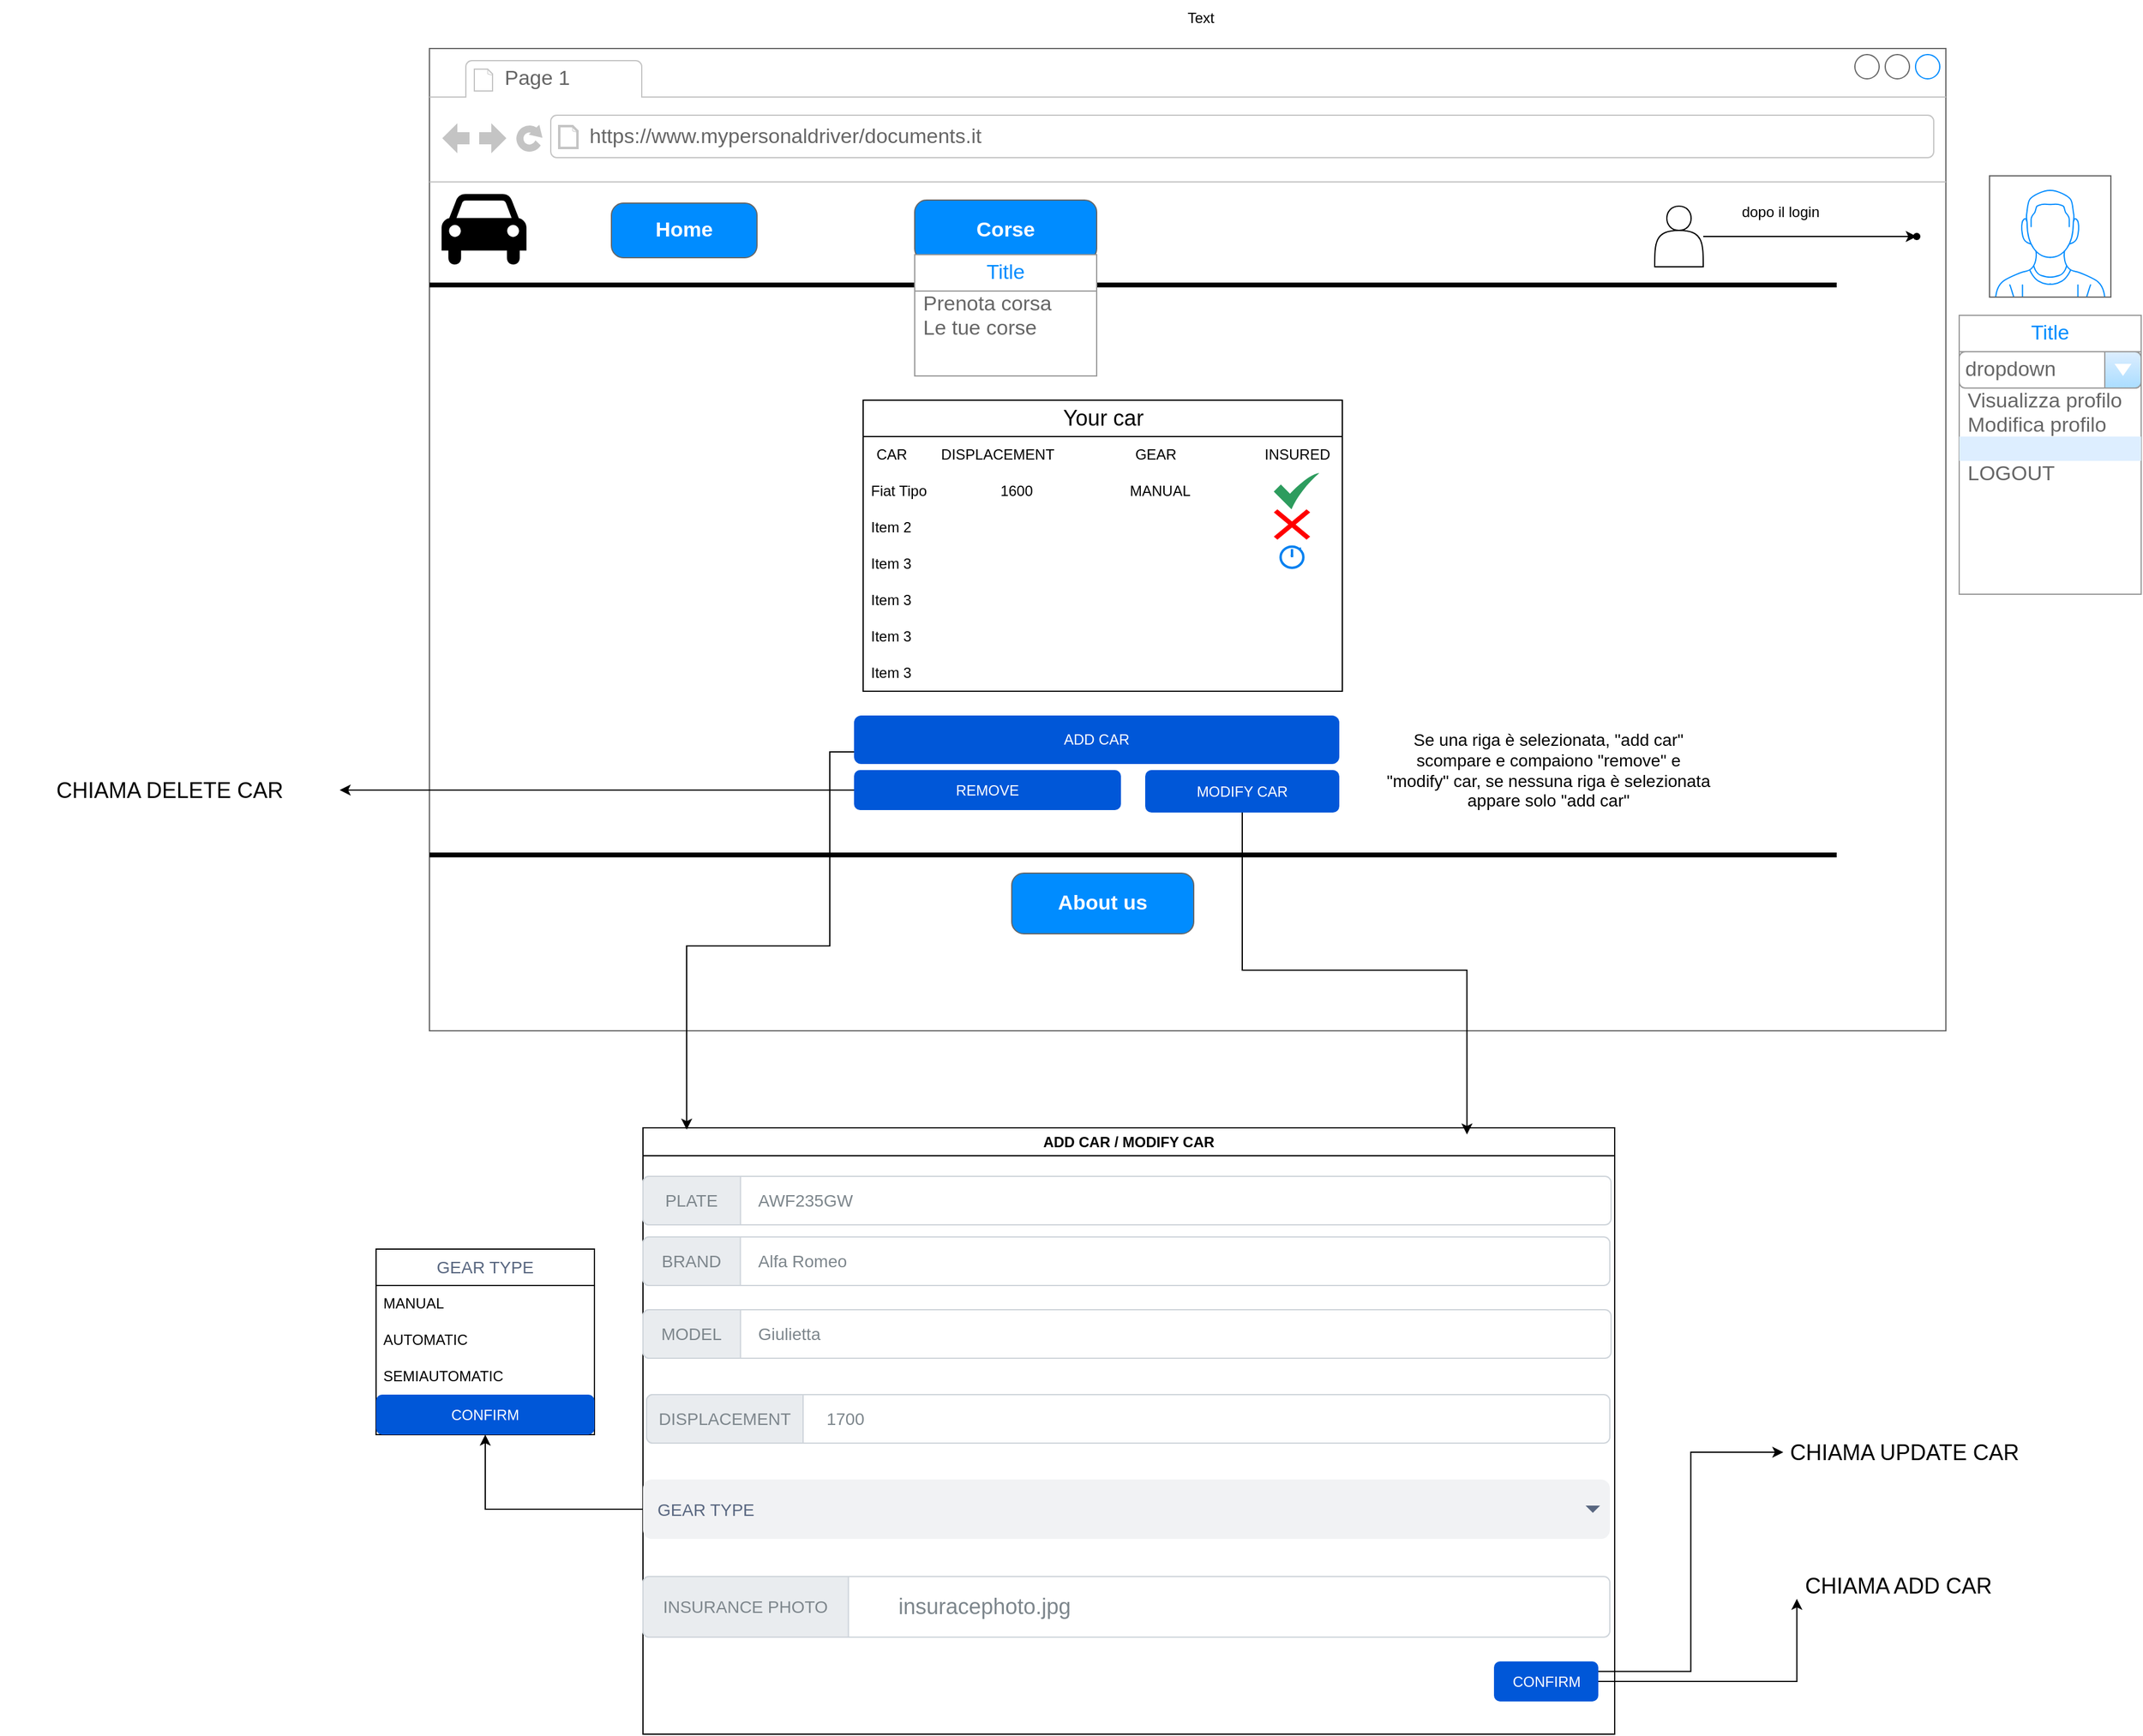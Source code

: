 <mxfile version="24.8.4">
  <diagram name="Pagina-1" id="rHGYhstb4V4wOYXTuVXr">
    <mxGraphModel dx="3218" dy="2283" grid="1" gridSize="10" guides="1" tooltips="1" connect="1" arrows="1" fold="1" page="1" pageScale="1" pageWidth="827" pageHeight="1169" math="0" shadow="0">
      <root>
        <mxCell id="0" />
        <mxCell id="1" parent="0" />
        <mxCell id="P8MgEs2GI8Q2anMYYOSi-1" value="" style="strokeWidth=1;shadow=0;dashed=0;align=center;html=1;shape=mxgraph.mockup.containers.browserWindow;rSize=0;strokeColor=#666666;strokeColor2=#008cff;strokeColor3=#c4c4c4;mainText=,;recursiveResize=0;movable=1;resizable=1;rotatable=1;deletable=1;editable=1;locked=0;connectable=1;" vertex="1" parent="1">
          <mxGeometry x="54" y="-10" width="1250" height="810" as="geometry" />
        </mxCell>
        <mxCell id="P8MgEs2GI8Q2anMYYOSi-2" value="Page 1" style="strokeWidth=1;shadow=0;dashed=0;align=center;html=1;shape=mxgraph.mockup.containers.anchor;fontSize=17;fontColor=#666666;align=left;whiteSpace=wrap;" vertex="1" parent="P8MgEs2GI8Q2anMYYOSi-1">
          <mxGeometry x="60" y="12" width="110" height="26" as="geometry" />
        </mxCell>
        <mxCell id="P8MgEs2GI8Q2anMYYOSi-3" value="https://www.mypersonaldriver/documents.it" style="strokeWidth=1;shadow=0;dashed=0;align=center;html=1;shape=mxgraph.mockup.containers.anchor;rSize=0;fontSize=17;fontColor=#666666;align=left;" vertex="1" parent="P8MgEs2GI8Q2anMYYOSi-1">
          <mxGeometry x="130" y="60" width="250" height="26" as="geometry" />
        </mxCell>
        <mxCell id="P8MgEs2GI8Q2anMYYOSi-4" value="" style="shape=actor;whiteSpace=wrap;html=1;" vertex="1" parent="P8MgEs2GI8Q2anMYYOSi-1">
          <mxGeometry x="1010" y="130" width="40" height="50" as="geometry" />
        </mxCell>
        <mxCell id="P8MgEs2GI8Q2anMYYOSi-5" value="dopo il login&amp;nbsp;" style="text;html=1;align=center;verticalAlign=middle;resizable=0;points=[];autosize=1;strokeColor=none;fillColor=none;" vertex="1" parent="P8MgEs2GI8Q2anMYYOSi-1">
          <mxGeometry x="1070" y="120" width="90" height="30" as="geometry" />
        </mxCell>
        <mxCell id="P8MgEs2GI8Q2anMYYOSi-6" value="" style="line;strokeWidth=4;html=1;perimeter=backbonePerimeter;points=[];outlineConnect=0;" vertex="1" parent="P8MgEs2GI8Q2anMYYOSi-1">
          <mxGeometry y="190" width="1160" height="10" as="geometry" />
        </mxCell>
        <mxCell id="P8MgEs2GI8Q2anMYYOSi-7" value="" style="shape=mxgraph.signs.transportation.car_4;html=1;pointerEvents=1;fillColor=#000000;strokeColor=none;verticalLabelPosition=bottom;verticalAlign=top;align=center;" vertex="1" parent="P8MgEs2GI8Q2anMYYOSi-1">
          <mxGeometry x="10" y="120" width="70" height="60" as="geometry" />
        </mxCell>
        <mxCell id="P8MgEs2GI8Q2anMYYOSi-8" value="Home" style="strokeWidth=1;shadow=0;dashed=0;align=center;html=1;shape=mxgraph.mockup.buttons.button;strokeColor=#666666;fontColor=#ffffff;mainText=;buttonStyle=round;fontSize=17;fontStyle=1;fillColor=#008cff;whiteSpace=wrap;" vertex="1" parent="P8MgEs2GI8Q2anMYYOSi-1">
          <mxGeometry x="150" y="127.5" width="120" height="45" as="geometry" />
        </mxCell>
        <mxCell id="P8MgEs2GI8Q2anMYYOSi-9" value="" style="line;strokeWidth=4;html=1;perimeter=backbonePerimeter;points=[];outlineConnect=0;" vertex="1" parent="P8MgEs2GI8Q2anMYYOSi-1">
          <mxGeometry y="660" width="1160" height="10" as="geometry" />
        </mxCell>
        <mxCell id="P8MgEs2GI8Q2anMYYOSi-10" value="About us" style="strokeWidth=1;shadow=0;dashed=0;align=center;html=1;shape=mxgraph.mockup.buttons.button;strokeColor=#666666;fontColor=#ffffff;mainText=;buttonStyle=round;fontSize=17;fontStyle=1;fillColor=#008cff;whiteSpace=wrap;" vertex="1" parent="P8MgEs2GI8Q2anMYYOSi-1">
          <mxGeometry x="480" y="680" width="150" height="50" as="geometry" />
        </mxCell>
        <mxCell id="P8MgEs2GI8Q2anMYYOSi-11" value="Corse" style="strokeWidth=1;shadow=0;dashed=0;align=center;html=1;shape=mxgraph.mockup.buttons.button;strokeColor=#666666;fontColor=#ffffff;mainText=;buttonStyle=round;fontSize=17;fontStyle=1;fillColor=#008cff;whiteSpace=wrap;" vertex="1" parent="P8MgEs2GI8Q2anMYYOSi-1">
          <mxGeometry x="400" y="125" width="150" height="50" as="geometry" />
        </mxCell>
        <mxCell id="P8MgEs2GI8Q2anMYYOSi-33" value="&lt;span style=&quot;font-size: 18px;&quot;&gt;Your car&lt;/span&gt;" style="swimlane;fontStyle=0;childLayout=stackLayout;horizontal=1;startSize=30;horizontalStack=0;resizeParent=1;resizeParentMax=0;resizeLast=0;collapsible=1;marginBottom=0;whiteSpace=wrap;html=1;movable=0;resizable=0;rotatable=0;deletable=0;editable=0;locked=1;connectable=0;" vertex="1" parent="P8MgEs2GI8Q2anMYYOSi-1">
          <mxGeometry x="357.5" y="290" width="395" height="240" as="geometry" />
        </mxCell>
        <mxCell id="P8MgEs2GI8Q2anMYYOSi-52" value="CAR&lt;span style=&quot;white-space: pre;&quot;&gt;&#x9;&lt;/span&gt;&lt;span style=&quot;white-space: pre;&quot;&gt;DISPLACEMENT&lt;span style=&quot;white-space: pre;&quot;&gt;&#x9;&lt;/span&gt;&lt;span style=&quot;white-space: pre;&quot;&gt;&#x9;&lt;/span&gt;&lt;span style=&quot;white-space: pre;&quot;&gt;&#x9;&lt;/span&gt;&lt;/span&gt;GEAR&lt;span style=&quot;white-space: pre;&quot;&gt;&#x9;&lt;span style=&quot;white-space: pre;&quot;&gt;&#x9;&lt;/span&gt;&lt;span style=&quot;white-space: pre;&quot;&gt;&#x9;&lt;/span&gt;&lt;/span&gt;INSURED" style="text;html=1;align=center;verticalAlign=middle;whiteSpace=wrap;rounded=0;movable=1;resizable=1;rotatable=1;deletable=1;editable=1;locked=0;connectable=1;" vertex="1" parent="P8MgEs2GI8Q2anMYYOSi-33">
          <mxGeometry y="30" width="395" height="30" as="geometry" />
        </mxCell>
        <mxCell id="P8MgEs2GI8Q2anMYYOSi-34" value="Fiat Tipo&lt;span style=&quot;white-space: pre;&quot;&gt;&#x9;&lt;/span&gt;&lt;span style=&quot;white-space: pre;&quot;&gt;&#x9;&lt;span style=&quot;white-space: pre;&quot;&gt;&#x9;&lt;/span&gt;&lt;/span&gt;1600&lt;span style=&quot;white-space: pre;&quot;&gt;&#x9;&lt;/span&gt;&lt;span style=&quot;white-space: pre;&quot;&gt;&#x9;&lt;/span&gt;&lt;span style=&quot;white-space: pre;&quot;&gt;&#x9;&lt;/span&gt;MANUAL" style="text;strokeColor=none;fillColor=none;align=left;verticalAlign=middle;spacingLeft=4;spacingRight=4;overflow=hidden;points=[[0,0.5],[1,0.5]];portConstraint=eastwest;rotatable=1;whiteSpace=wrap;html=1;movable=1;resizable=1;deletable=1;editable=1;locked=0;connectable=1;" vertex="1" parent="P8MgEs2GI8Q2anMYYOSi-33">
          <mxGeometry y="60" width="395" height="30" as="geometry" />
        </mxCell>
        <mxCell id="P8MgEs2GI8Q2anMYYOSi-35" value="Item 2" style="text;strokeColor=none;fillColor=none;align=left;verticalAlign=middle;spacingLeft=4;spacingRight=4;overflow=hidden;points=[[0,0.5],[1,0.5]];portConstraint=eastwest;rotatable=1;whiteSpace=wrap;html=1;movable=1;resizable=1;deletable=1;editable=1;locked=0;connectable=1;" vertex="1" parent="P8MgEs2GI8Q2anMYYOSi-33">
          <mxGeometry y="90" width="395" height="30" as="geometry" />
        </mxCell>
        <mxCell id="P8MgEs2GI8Q2anMYYOSi-41" value="Item 3" style="text;strokeColor=none;fillColor=none;align=left;verticalAlign=middle;spacingLeft=4;spacingRight=4;overflow=hidden;points=[[0,0.5],[1,0.5]];portConstraint=eastwest;rotatable=1;whiteSpace=wrap;html=1;movable=1;resizable=1;deletable=1;editable=1;locked=0;connectable=1;" vertex="1" parent="P8MgEs2GI8Q2anMYYOSi-33">
          <mxGeometry y="120" width="395" height="30" as="geometry" />
        </mxCell>
        <mxCell id="P8MgEs2GI8Q2anMYYOSi-42" value="Item 3" style="text;strokeColor=none;fillColor=none;align=left;verticalAlign=middle;spacingLeft=4;spacingRight=4;overflow=hidden;points=[[0,0.5],[1,0.5]];portConstraint=eastwest;rotatable=1;whiteSpace=wrap;html=1;movable=1;resizable=1;deletable=1;editable=1;locked=0;connectable=1;" vertex="1" parent="P8MgEs2GI8Q2anMYYOSi-33">
          <mxGeometry y="150" width="395" height="30" as="geometry" />
        </mxCell>
        <mxCell id="P8MgEs2GI8Q2anMYYOSi-43" value="Item 3" style="text;strokeColor=none;fillColor=none;align=left;verticalAlign=middle;spacingLeft=4;spacingRight=4;overflow=hidden;points=[[0,0.5],[1,0.5]];portConstraint=eastwest;rotatable=1;whiteSpace=wrap;html=1;movable=1;resizable=1;deletable=1;editable=1;locked=0;connectable=1;" vertex="1" parent="P8MgEs2GI8Q2anMYYOSi-33">
          <mxGeometry y="180" width="395" height="30" as="geometry" />
        </mxCell>
        <mxCell id="P8MgEs2GI8Q2anMYYOSi-44" value="Item 3" style="text;strokeColor=none;fillColor=none;align=left;verticalAlign=middle;spacingLeft=4;spacingRight=4;overflow=hidden;points=[[0,0.5],[1,0.5]];portConstraint=eastwest;rotatable=1;whiteSpace=wrap;html=1;movable=1;resizable=1;deletable=1;editable=1;locked=0;connectable=1;" vertex="1" parent="P8MgEs2GI8Q2anMYYOSi-33">
          <mxGeometry y="210" width="395" height="30" as="geometry" />
        </mxCell>
        <mxCell id="P8MgEs2GI8Q2anMYYOSi-47" value="ADD CAR" style="rounded=1;fillColor=#0057D8;strokeColor=none;html=1;whiteSpace=wrap;fontColor=#ffffff;align=center;verticalAlign=middle;fontStyle=0;fontSize=12;sketch=0;" vertex="1" parent="P8MgEs2GI8Q2anMYYOSi-1">
          <mxGeometry x="350" y="550" width="400" height="40" as="geometry" />
        </mxCell>
        <mxCell id="P8MgEs2GI8Q2anMYYOSi-48" value="MODIFY CAR" style="rounded=1;fillColor=#0057D8;strokeColor=none;html=1;whiteSpace=wrap;fontColor=#ffffff;align=center;verticalAlign=middle;fontStyle=0;fontSize=12;sketch=0;" vertex="1" parent="P8MgEs2GI8Q2anMYYOSi-1">
          <mxGeometry x="590" y="595" width="160" height="35" as="geometry" />
        </mxCell>
        <mxCell id="P8MgEs2GI8Q2anMYYOSi-53" value="" style="sketch=0;html=1;aspect=fixed;strokeColor=none;shadow=0;align=center;fillColor=#2D9C5E;verticalAlign=top;labelPosition=center;verticalLabelPosition=bottom;shape=mxgraph.gcp2.check;movable=1;resizable=1;rotatable=1;deletable=1;editable=1;locked=0;connectable=1;" vertex="1" parent="P8MgEs2GI8Q2anMYYOSi-1">
          <mxGeometry x="696" y="350" width="37.5" height="30" as="geometry" />
        </mxCell>
        <mxCell id="P8MgEs2GI8Q2anMYYOSi-54" value="" style="shape=mxgraph.mockup.markup.redX;fillColor=#ff0000;html=1;shadow=0;whiteSpace=wrap;strokeColor=none;movable=1;resizable=1;rotatable=1;deletable=1;editable=1;locked=0;connectable=1;" vertex="1" parent="P8MgEs2GI8Q2anMYYOSi-1">
          <mxGeometry x="696" y="380" width="30" height="25" as="geometry" />
        </mxCell>
        <mxCell id="P8MgEs2GI8Q2anMYYOSi-56" value="REMOVE" style="rounded=1;fillColor=#0057D8;strokeColor=none;html=1;whiteSpace=wrap;fontColor=#ffffff;align=center;verticalAlign=middle;fontStyle=0;fontSize=12;sketch=0;movable=1;resizable=1;rotatable=1;deletable=1;editable=1;locked=0;connectable=1;" vertex="1" parent="P8MgEs2GI8Q2anMYYOSi-1">
          <mxGeometry x="350" y="595" width="220" height="33" as="geometry" />
        </mxCell>
        <mxCell id="P8MgEs2GI8Q2anMYYOSi-57" style="edgeStyle=orthogonalEdgeStyle;rounded=0;orthogonalLoop=1;jettySize=auto;html=1;exitX=0.5;exitY=1;exitDx=0;exitDy=0;" edge="1" parent="P8MgEs2GI8Q2anMYYOSi-1" source="P8MgEs2GI8Q2anMYYOSi-47" target="P8MgEs2GI8Q2anMYYOSi-47">
          <mxGeometry relative="1" as="geometry" />
        </mxCell>
        <mxCell id="P8MgEs2GI8Q2anMYYOSi-112" value="" style="html=1;verticalLabelPosition=bottom;align=center;labelBackgroundColor=#ffffff;verticalAlign=top;strokeWidth=2;strokeColor=#0080F0;shadow=0;dashed=0;shape=mxgraph.ios7.icons.stopwatch;" vertex="1" parent="P8MgEs2GI8Q2anMYYOSi-1">
          <mxGeometry x="701.63" y="410" width="18.75" height="18.2" as="geometry" />
        </mxCell>
        <mxCell id="P8MgEs2GI8Q2anMYYOSi-124" value="&lt;span style=&quot;font-size: 14px;&quot;&gt;Se una riga è selezionata, &quot;add car&quot; scompare e compaiono &quot;remove&quot; e &quot;modify&quot; car, se nessuna riga è selezionata appare solo &quot;add car&quot;&lt;/span&gt;" style="text;html=1;align=center;verticalAlign=middle;whiteSpace=wrap;rounded=0;" vertex="1" parent="P8MgEs2GI8Q2anMYYOSi-1">
          <mxGeometry x="786" y="537" width="273" height="115" as="geometry" />
        </mxCell>
        <mxCell id="P8MgEs2GI8Q2anMYYOSi-17" value="" style="verticalLabelPosition=bottom;shadow=0;dashed=0;align=center;html=1;verticalAlign=top;strokeWidth=1;shape=mxgraph.mockup.containers.userMale;strokeColor=#666666;strokeColor2=#008cff;" vertex="1" parent="1">
          <mxGeometry x="1340" y="95" width="100" height="100" as="geometry" />
        </mxCell>
        <mxCell id="P8MgEs2GI8Q2anMYYOSi-18" value="" style="shape=waypoint;sketch=0;size=6;pointerEvents=1;points=[];fillColor=default;resizable=0;rotatable=0;perimeter=centerPerimeter;snapToPoint=1;" vertex="1" parent="1">
          <mxGeometry x="1270" y="135" width="20" height="20" as="geometry" />
        </mxCell>
        <mxCell id="P8MgEs2GI8Q2anMYYOSi-19" value="" style="edgeStyle=orthogonalEdgeStyle;rounded=0;orthogonalLoop=1;jettySize=auto;html=1;" edge="1" parent="1" source="P8MgEs2GI8Q2anMYYOSi-4" target="P8MgEs2GI8Q2anMYYOSi-18">
          <mxGeometry relative="1" as="geometry" />
        </mxCell>
        <mxCell id="P8MgEs2GI8Q2anMYYOSi-20" value="Title" style="swimlane;strokeColor=#999999;swimlaneFillColor=#FFFFFF;fillColor=#ffffff;fontColor=#008CFF;fontStyle=0;childLayout=stackLayout;horizontal=1;startSize=30;horizontalStack=0;resizeParent=1;resizeParentMax=0;resizeLast=0;collapsible=0;marginBottom=0;whiteSpace=wrap;html=1;fontSize=17;" vertex="1" parent="1">
          <mxGeometry x="454" y="160" width="150" height="100" as="geometry" />
        </mxCell>
        <mxCell id="P8MgEs2GI8Q2anMYYOSi-21" value="Prenota corsa" style="text;spacing=0;strokeColor=none;align=left;verticalAlign=middle;spacingLeft=7;spacingRight=10;overflow=hidden;points=[[0,0.5],[1,0.5]];portConstraint=eastwest;rotatable=0;whiteSpace=wrap;html=1;fillColor=none;fontColor=#666666;fontSize=17;" vertex="1" parent="P8MgEs2GI8Q2anMYYOSi-20">
          <mxGeometry y="30" width="150" height="20" as="geometry" />
        </mxCell>
        <mxCell id="P8MgEs2GI8Q2anMYYOSi-22" value="Le tue corse" style="text;spacing=0;strokeColor=none;align=left;verticalAlign=middle;spacingLeft=7;spacingRight=10;overflow=hidden;points=[[0,0.5],[1,0.5]];portConstraint=eastwest;rotatable=0;whiteSpace=wrap;html=1;rSize=5;fillColor=none;fontColor=#666666;fontSize=17;" vertex="1" parent="P8MgEs2GI8Q2anMYYOSi-20">
          <mxGeometry y="50" width="150" height="20" as="geometry" />
        </mxCell>
        <mxCell id="P8MgEs2GI8Q2anMYYOSi-23" value="" style="text;spacing=0;strokeColor=none;align=left;verticalAlign=middle;spacingLeft=7;spacingRight=10;overflow=hidden;points=[[0,0.5],[1,0.5]];portConstraint=eastwest;rotatable=0;whiteSpace=wrap;html=1;fillColor=none;fontColor=#666666;fontSize=17;" vertex="1" parent="P8MgEs2GI8Q2anMYYOSi-20">
          <mxGeometry y="70" width="150" height="30" as="geometry" />
        </mxCell>
        <mxCell id="P8MgEs2GI8Q2anMYYOSi-24" value="Title" style="swimlane;strokeColor=#999999;swimlaneFillColor=#FFFFFF;fillColor=#ffffff;fontColor=#008CFF;fontStyle=0;childLayout=stackLayout;horizontal=1;startSize=30;horizontalStack=0;resizeParent=1;resizeParentMax=0;resizeLast=0;collapsible=0;marginBottom=0;whiteSpace=wrap;html=1;fontSize=17;" vertex="1" parent="1">
          <mxGeometry x="1315" y="210" width="150" height="230" as="geometry" />
        </mxCell>
        <mxCell id="P8MgEs2GI8Q2anMYYOSi-25" value="dropdown" style="strokeWidth=1;shadow=0;dashed=0;align=center;html=1;shape=mxgraph.mockup.forms.comboBox;strokeColor=#999999;fillColor=#ddeeff;align=left;fillColor2=#aaddff;mainText=;fontColor=#666666;fontSize=17;spacingLeft=3;" vertex="1" parent="P8MgEs2GI8Q2anMYYOSi-24">
          <mxGeometry y="30" width="150" height="30" as="geometry" />
        </mxCell>
        <mxCell id="P8MgEs2GI8Q2anMYYOSi-26" value="Visualizza profilo" style="text;spacing=0;strokeColor=none;align=left;verticalAlign=middle;spacingLeft=7;spacingRight=10;overflow=hidden;points=[[0,0.5],[1,0.5]];portConstraint=eastwest;rotatable=0;whiteSpace=wrap;html=1;fillColor=none;fontColor=#666666;fontSize=17;" vertex="1" parent="P8MgEs2GI8Q2anMYYOSi-24">
          <mxGeometry y="60" width="150" height="20" as="geometry" />
        </mxCell>
        <mxCell id="P8MgEs2GI8Q2anMYYOSi-27" value="Modifica profilo" style="text;spacing=0;strokeColor=none;align=left;verticalAlign=middle;spacingLeft=7;spacingRight=10;overflow=hidden;points=[[0,0.5],[1,0.5]];portConstraint=eastwest;rotatable=0;whiteSpace=wrap;html=1;rSize=5;fillColor=none;fontColor=#666666;fontSize=17;" vertex="1" parent="P8MgEs2GI8Q2anMYYOSi-24">
          <mxGeometry y="80" width="150" height="20" as="geometry" />
        </mxCell>
        <mxCell id="P8MgEs2GI8Q2anMYYOSi-28" value="" style="text;spacing=0;strokeColor=none;align=left;verticalAlign=middle;spacingLeft=7;spacingRight=10;overflow=hidden;points=[[0,0.5],[1,0.5]];portConstraint=eastwest;rotatable=0;whiteSpace=wrap;html=1;rSize=5;fillColor=#DDEEFF;fontColor=#666666;fontSize=17;" vertex="1" parent="P8MgEs2GI8Q2anMYYOSi-24">
          <mxGeometry y="100" width="150" height="20" as="geometry" />
        </mxCell>
        <mxCell id="P8MgEs2GI8Q2anMYYOSi-29" value="LOGOUT" style="text;spacing=0;strokeColor=none;align=left;verticalAlign=middle;spacingLeft=7;spacingRight=10;overflow=hidden;points=[[0,0.5],[1,0.5]];portConstraint=eastwest;rotatable=0;whiteSpace=wrap;html=1;fillColor=none;fontColor=#666666;fontSize=17;" vertex="1" parent="P8MgEs2GI8Q2anMYYOSi-24">
          <mxGeometry y="120" width="150" height="20" as="geometry" />
        </mxCell>
        <mxCell id="P8MgEs2GI8Q2anMYYOSi-30" value="" style="text;spacing=0;strokeColor=none;align=left;verticalAlign=middle;spacingLeft=7;spacingRight=10;overflow=hidden;points=[[0,0.5],[1,0.5]];portConstraint=eastwest;rotatable=0;whiteSpace=wrap;html=1;fillColor=none;fontColor=#666666;fontSize=17;" vertex="1" parent="P8MgEs2GI8Q2anMYYOSi-24">
          <mxGeometry y="140" width="150" height="90" as="geometry" />
        </mxCell>
        <mxCell id="P8MgEs2GI8Q2anMYYOSi-89" value="ADD CAR / MODIFY CAR" style="swimlane;whiteSpace=wrap;html=1;" vertex="1" parent="1">
          <mxGeometry x="230" y="880" width="801" height="500" as="geometry" />
        </mxCell>
        <mxCell id="P8MgEs2GI8Q2anMYYOSi-90" value="&lt;blockquote style=&quot;margin: 0 0 0 40px; border: none; padding: 0px;&quot;&gt;Alfa Romeo&lt;/blockquote&gt;" style="html=1;shadow=0;dashed=0;shape=mxgraph.bootstrap.rrect;rSize=5;strokeColor=#CED4DA;html=1;whiteSpace=wrap;fillColor=#FFFFFF;fontColor=#7D868C;align=left;spacing=15;spacingLeft=40;fontSize=14;" vertex="1" parent="P8MgEs2GI8Q2anMYYOSi-89">
          <mxGeometry y="90" width="797" height="40" as="geometry" />
        </mxCell>
        <mxCell id="P8MgEs2GI8Q2anMYYOSi-91" value="BRAND" style="html=1;shadow=0;dashed=0;shape=mxgraph.bootstrap.leftButton;strokeColor=inherit;gradientColor=inherit;fontColor=inherit;fillColor=#E9ECEF;rSize=5;perimeter=none;whiteSpace=wrap;resizeHeight=1;fontSize=14;" vertex="1" parent="P8MgEs2GI8Q2anMYYOSi-90">
          <mxGeometry width="80.302" height="40" as="geometry" />
        </mxCell>
        <mxCell id="P8MgEs2GI8Q2anMYYOSi-95" value="&lt;span style=&quot;white-space: pre;&quot;&gt;&#x9;&lt;/span&gt;&lt;span style=&quot;white-space: pre;&quot;&gt;&#x9;&lt;/span&gt;&lt;span style=&quot;white-space: pre;&quot;&gt;&#x9;&lt;/span&gt;1700" style="html=1;shadow=0;dashed=0;shape=mxgraph.bootstrap.rrect;rSize=5;strokeColor=#CED4DA;html=1;whiteSpace=wrap;fillColor=#FFFFFF;fontColor=#7D868C;align=left;spacing=15;spacingLeft=40;fontSize=14;" vertex="1" parent="P8MgEs2GI8Q2anMYYOSi-89">
          <mxGeometry x="3" y="220" width="794" height="40" as="geometry" />
        </mxCell>
        <mxCell id="P8MgEs2GI8Q2anMYYOSi-96" value="DISPLACEMENT" style="html=1;shadow=0;dashed=0;shape=mxgraph.bootstrap.leftButton;strokeColor=inherit;gradientColor=inherit;fontColor=inherit;fillColor=#E9ECEF;rSize=5;perimeter=none;whiteSpace=wrap;resizeHeight=1;fontSize=14;" vertex="1" parent="P8MgEs2GI8Q2anMYYOSi-95">
          <mxGeometry width="129.025" height="40" as="geometry" />
        </mxCell>
        <mxCell id="P8MgEs2GI8Q2anMYYOSi-100" value="&lt;span style=&quot;white-space: pre;&quot;&gt;&#x9;&lt;/span&gt;&lt;span style=&quot;white-space: pre;&quot;&gt;&#x9;&lt;/span&gt;&lt;span style=&quot;white-space: pre;&quot;&gt;&#x9;&lt;/span&gt;&lt;span style=&quot;white-space: pre;&quot;&gt;&#x9;&lt;/span&gt;&lt;span style=&quot;white-space: pre;&quot;&gt;&#x9;&lt;/span&gt;&lt;font style=&quot;font-size: 18px;&quot;&gt;insuracephoto.jpg&lt;/font&gt;" style="html=1;shadow=0;dashed=0;shape=mxgraph.bootstrap.rrect;rSize=5;strokeColor=#CED4DA;html=1;whiteSpace=wrap;fillColor=#FFFFFF;fontColor=#7D868C;align=left;spacing=15;spacingLeft=40;fontSize=14;" vertex="1" parent="P8MgEs2GI8Q2anMYYOSi-89">
          <mxGeometry y="370" width="797" height="50" as="geometry" />
        </mxCell>
        <mxCell id="P8MgEs2GI8Q2anMYYOSi-101" value="INSURANCE PHOTO" style="html=1;shadow=0;dashed=0;shape=mxgraph.bootstrap.leftButton;strokeColor=inherit;gradientColor=inherit;fontColor=inherit;fillColor=#E9ECEF;rSize=5;perimeter=none;whiteSpace=wrap;resizeHeight=1;fontSize=14;" vertex="1" parent="P8MgEs2GI8Q2anMYYOSi-100">
          <mxGeometry width="169.362" height="50" as="geometry" />
        </mxCell>
        <mxCell id="P8MgEs2GI8Q2anMYYOSi-108" value="" style="shape=image;html=1;verticalAlign=top;verticalLabelPosition=bottom;labelBackgroundColor=#ffffff;imageAspect=0;aspect=fixed;image=https://cdn1.iconfinder.com/data/icons/unicons-line-vol-6/24/upload-128.png" vertex="1" parent="P8MgEs2GI8Q2anMYYOSi-100">
          <mxGeometry x="743.202" y="5.833" width="30.552" height="30.552" as="geometry" />
        </mxCell>
        <mxCell id="P8MgEs2GI8Q2anMYYOSi-104" value="&lt;blockquote style=&quot;margin: 0 0 0 40px; border: none; padding: 0px;&quot;&gt;Giulietta&lt;/blockquote&gt;" style="html=1;shadow=0;dashed=0;shape=mxgraph.bootstrap.rrect;rSize=5;strokeColor=#CED4DA;html=1;whiteSpace=wrap;fillColor=#FFFFFF;fontColor=#7D868C;align=left;spacing=15;spacingLeft=40;fontSize=14;" vertex="1" parent="P8MgEs2GI8Q2anMYYOSi-89">
          <mxGeometry y="150" width="798" height="40" as="geometry" />
        </mxCell>
        <mxCell id="P8MgEs2GI8Q2anMYYOSi-105" value="MODEL" style="html=1;shadow=0;dashed=0;shape=mxgraph.bootstrap.leftButton;strokeColor=inherit;gradientColor=inherit;fontColor=inherit;fillColor=#E9ECEF;rSize=5;perimeter=none;whiteSpace=wrap;resizeHeight=1;fontSize=14;" vertex="1" parent="P8MgEs2GI8Q2anMYYOSi-104">
          <mxGeometry width="80.403" height="40" as="geometry" />
        </mxCell>
        <mxCell id="P8MgEs2GI8Q2anMYYOSi-106" value="&lt;span style=&quot;font-size: 14px;&quot;&gt;GEAR TYPE&lt;/span&gt;" style="rounded=1;fillColor=#F1F2F4;strokeColor=none;html=1;whiteSpace=wrap;fontColor=#596780;align=left;fontSize=12;spacingLeft=10;sketch=0;" vertex="1" parent="P8MgEs2GI8Q2anMYYOSi-89">
          <mxGeometry y="290" width="797" height="49" as="geometry" />
        </mxCell>
        <mxCell id="P8MgEs2GI8Q2anMYYOSi-107" value="" style="shape=triangle;direction=south;fillColor=#596780;strokeColor=none;html=1;sketch=0;" vertex="1" parent="P8MgEs2GI8Q2anMYYOSi-106">
          <mxGeometry x="1" y="0.5" width="12" height="6" relative="1" as="geometry">
            <mxPoint x="-20" y="-3" as="offset" />
          </mxGeometry>
        </mxCell>
        <mxCell id="P8MgEs2GI8Q2anMYYOSi-109" value="&lt;blockquote style=&quot;margin: 0 0 0 40px; border: none; padding: 0px;&quot;&gt;AWF235GW&lt;/blockquote&gt;" style="html=1;shadow=0;dashed=0;shape=mxgraph.bootstrap.rrect;rSize=5;strokeColor=#CED4DA;html=1;whiteSpace=wrap;fillColor=#FFFFFF;fontColor=#7D868C;align=left;spacing=15;spacingLeft=40;fontSize=14;" vertex="1" parent="P8MgEs2GI8Q2anMYYOSi-89">
          <mxGeometry y="40" width="798" height="40" as="geometry" />
        </mxCell>
        <mxCell id="P8MgEs2GI8Q2anMYYOSi-110" value="PLATE" style="html=1;shadow=0;dashed=0;shape=mxgraph.bootstrap.leftButton;strokeColor=inherit;gradientColor=inherit;fontColor=inherit;fillColor=#E9ECEF;rSize=5;perimeter=none;whiteSpace=wrap;resizeHeight=1;fontSize=14;" vertex="1" parent="P8MgEs2GI8Q2anMYYOSi-109">
          <mxGeometry width="80.403" height="40" as="geometry" />
        </mxCell>
        <mxCell id="P8MgEs2GI8Q2anMYYOSi-103" value="CONFIRM" style="rounded=1;fillColor=#0057D8;strokeColor=none;html=1;whiteSpace=wrap;fontColor=#ffffff;align=center;verticalAlign=middle;fontStyle=0;fontSize=12;sketch=0;movable=1;resizable=1;rotatable=1;deletable=1;editable=1;locked=0;connectable=1;" vertex="1" parent="P8MgEs2GI8Q2anMYYOSi-89">
          <mxGeometry x="701.5" y="440" width="86" height="33" as="geometry" />
        </mxCell>
        <mxCell id="P8MgEs2GI8Q2anMYYOSi-87" style="edgeStyle=orthogonalEdgeStyle;rounded=0;orthogonalLoop=1;jettySize=auto;html=1;entryX=0.045;entryY=0.003;entryDx=0;entryDy=0;entryPerimeter=0;exitX=0;exitY=0.75;exitDx=0;exitDy=0;" edge="1" parent="1" source="P8MgEs2GI8Q2anMYYOSi-47" target="P8MgEs2GI8Q2anMYYOSi-89">
          <mxGeometry relative="1" as="geometry">
            <mxPoint x="210" y="870" as="targetPoint" />
          </mxGeometry>
        </mxCell>
        <mxCell id="P8MgEs2GI8Q2anMYYOSi-115" style="edgeStyle=orthogonalEdgeStyle;rounded=0;orthogonalLoop=1;jettySize=auto;html=1;entryX=0.848;entryY=0.011;entryDx=0;entryDy=0;entryPerimeter=0;" edge="1" parent="1" source="P8MgEs2GI8Q2anMYYOSi-48" target="P8MgEs2GI8Q2anMYYOSi-89">
          <mxGeometry relative="1" as="geometry" />
        </mxCell>
        <mxCell id="P8MgEs2GI8Q2anMYYOSi-117" value="Text" style="text;html=1;align=center;verticalAlign=middle;whiteSpace=wrap;rounded=0;" vertex="1" parent="1">
          <mxGeometry x="660" y="-50" width="60" height="30" as="geometry" />
        </mxCell>
        <mxCell id="P8MgEs2GI8Q2anMYYOSi-119" value="&lt;font style=&quot;font-size: 18px;&quot;&gt;CHIAMA UPDATE CAR&lt;/font&gt;" style="text;html=1;align=center;verticalAlign=middle;whiteSpace=wrap;rounded=0;" vertex="1" parent="1">
          <mxGeometry x="1170" y="1100" width="200" height="95" as="geometry" />
        </mxCell>
        <mxCell id="P8MgEs2GI8Q2anMYYOSi-120" value="&lt;font style=&quot;font-size: 18px;&quot;&gt;CHIAMA DELETE CAR&lt;/font&gt;" style="text;html=1;align=center;verticalAlign=middle;whiteSpace=wrap;rounded=0;" vertex="1" parent="1">
          <mxGeometry x="-300" y="554" width="280" height="95" as="geometry" />
        </mxCell>
        <mxCell id="P8MgEs2GI8Q2anMYYOSi-121" style="edgeStyle=orthogonalEdgeStyle;rounded=0;orthogonalLoop=1;jettySize=auto;html=1;" edge="1" parent="1" source="P8MgEs2GI8Q2anMYYOSi-56" target="P8MgEs2GI8Q2anMYYOSi-120">
          <mxGeometry relative="1" as="geometry" />
        </mxCell>
        <mxCell id="P8MgEs2GI8Q2anMYYOSi-118" style="edgeStyle=orthogonalEdgeStyle;rounded=0;orthogonalLoop=1;jettySize=auto;html=1;entryX=0;entryY=0.5;entryDx=0;entryDy=0;exitX=1;exitY=0.25;exitDx=0;exitDy=0;" edge="1" parent="1" source="P8MgEs2GI8Q2anMYYOSi-103" target="P8MgEs2GI8Q2anMYYOSi-119">
          <mxGeometry relative="1" as="geometry">
            <mxPoint x="1280" y="597.5" as="targetPoint" />
          </mxGeometry>
        </mxCell>
        <mxCell id="P8MgEs2GI8Q2anMYYOSi-123" value="&lt;font style=&quot;font-size: 18px;&quot;&gt;CHIAMA ADD CAR&lt;/font&gt;" style="text;html=1;align=center;verticalAlign=middle;whiteSpace=wrap;rounded=0;" vertex="1" parent="1">
          <mxGeometry x="1180" y="1210" width="170" height="95" as="geometry" />
        </mxCell>
        <mxCell id="P8MgEs2GI8Q2anMYYOSi-122" style="edgeStyle=orthogonalEdgeStyle;rounded=0;orthogonalLoop=1;jettySize=auto;html=1;entryX=0.007;entryY=0.615;entryDx=0;entryDy=0;entryPerimeter=0;" edge="1" parent="1" source="P8MgEs2GI8Q2anMYYOSi-103" target="P8MgEs2GI8Q2anMYYOSi-123">
          <mxGeometry relative="1" as="geometry">
            <mxPoint x="1210" y="1336.5" as="targetPoint" />
          </mxGeometry>
        </mxCell>
        <mxCell id="P8MgEs2GI8Q2anMYYOSi-126" value="&lt;span style=&quot;color: rgb(89, 103, 128); font-size: 14px; text-align: left;&quot;&gt;GEAR TYPE&lt;/span&gt;" style="swimlane;fontStyle=0;childLayout=stackLayout;horizontal=1;startSize=30;horizontalStack=0;resizeParent=1;resizeParentMax=0;resizeLast=0;collapsible=1;marginBottom=0;whiteSpace=wrap;html=1;" vertex="1" parent="1">
          <mxGeometry x="10" y="980" width="180" height="153" as="geometry" />
        </mxCell>
        <mxCell id="P8MgEs2GI8Q2anMYYOSi-127" value="MANUAL" style="text;strokeColor=none;fillColor=none;align=left;verticalAlign=middle;spacingLeft=4;spacingRight=4;overflow=hidden;points=[[0,0.5],[1,0.5]];portConstraint=eastwest;rotatable=0;whiteSpace=wrap;html=1;" vertex="1" parent="P8MgEs2GI8Q2anMYYOSi-126">
          <mxGeometry y="30" width="180" height="30" as="geometry" />
        </mxCell>
        <mxCell id="P8MgEs2GI8Q2anMYYOSi-128" value="AUTOMATIC" style="text;strokeColor=none;fillColor=none;align=left;verticalAlign=middle;spacingLeft=4;spacingRight=4;overflow=hidden;points=[[0,0.5],[1,0.5]];portConstraint=eastwest;rotatable=0;whiteSpace=wrap;html=1;" vertex="1" parent="P8MgEs2GI8Q2anMYYOSi-126">
          <mxGeometry y="60" width="180" height="30" as="geometry" />
        </mxCell>
        <mxCell id="P8MgEs2GI8Q2anMYYOSi-129" value="SEMIAUTOMATIC" style="text;strokeColor=none;fillColor=none;align=left;verticalAlign=middle;spacingLeft=4;spacingRight=4;overflow=hidden;points=[[0,0.5],[1,0.5]];portConstraint=eastwest;rotatable=0;whiteSpace=wrap;html=1;" vertex="1" parent="P8MgEs2GI8Q2anMYYOSi-126">
          <mxGeometry y="90" width="180" height="30" as="geometry" />
        </mxCell>
        <mxCell id="P8MgEs2GI8Q2anMYYOSi-132" value="CONFIRM" style="rounded=1;fillColor=#0057D8;strokeColor=none;html=1;whiteSpace=wrap;fontColor=#ffffff;align=center;verticalAlign=middle;fontStyle=0;fontSize=12;sketch=0;movable=1;resizable=1;rotatable=1;deletable=1;editable=1;locked=0;connectable=1;" vertex="1" parent="P8MgEs2GI8Q2anMYYOSi-126">
          <mxGeometry y="120" width="180" height="33" as="geometry" />
        </mxCell>
        <mxCell id="P8MgEs2GI8Q2anMYYOSi-130" style="edgeStyle=orthogonalEdgeStyle;rounded=0;orthogonalLoop=1;jettySize=auto;html=1;entryX=0.5;entryY=1;entryDx=0;entryDy=0;" edge="1" parent="1" source="P8MgEs2GI8Q2anMYYOSi-106" target="P8MgEs2GI8Q2anMYYOSi-132">
          <mxGeometry relative="1" as="geometry">
            <mxPoint x="80" y="1100" as="targetPoint" />
          </mxGeometry>
        </mxCell>
      </root>
    </mxGraphModel>
  </diagram>
</mxfile>
